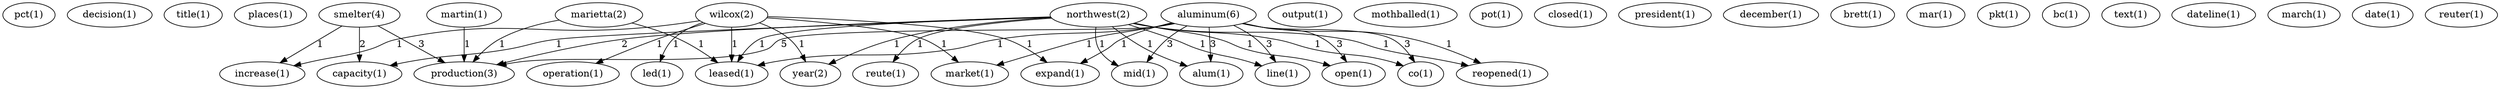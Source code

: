 digraph G {
  pct [ label="pct(1)" ];
  decision [ label="decision(1)" ];
  title [ label="title(1)" ];
  places [ label="places(1)" ];
  smelter [ label="smelter(4)" ];
  increase [ label="increase(1)" ];
  capacity [ label="capacity(1)" ];
  production [ label="production(3)" ];
  output [ label="output(1)" ];
  mothballed [ label="mothballed(1)" ];
  pot [ label="pot(1)" ];
  closed [ label="closed(1)" ];
  wilcox [ label="wilcox(2)" ];
  operation [ label="operation(1)" ];
  year [ label="year(2)" ];
  led [ label="led(1)" ];
  leased [ label="leased(1)" ];
  market [ label="market(1)" ];
  expand [ label="expand(1)" ];
  president [ label="president(1)" ];
  northwest [ label="northwest(2)" ];
  reute [ label="reute(1)" ];
  co [ label="co(1)" ];
  alum [ label="alum(1)" ];
  reopened [ label="reopened(1)" ];
  line [ label="line(1)" ];
  mid [ label="mid(1)" ];
  open [ label="open(1)" ];
  marietta [ label="marietta(2)" ];
  december [ label="december(1)" ];
  brett [ label="brett(1)" ];
  mar [ label="mar(1)" ];
  aluminum [ label="aluminum(6)" ];
  pkt [ label="pkt(1)" ];
  martin [ label="martin(1)" ];
  bc [ label="bc(1)" ];
  text [ label="text(1)" ];
  dateline [ label="dateline(1)" ];
  march [ label="march(1)" ];
  date [ label="date(1)" ];
  reuter [ label="reuter(1)" ];
  smelter -> increase [ label="1" ];
  smelter -> capacity [ label="2" ];
  smelter -> production [ label="3" ];
  wilcox -> increase [ label="1" ];
  wilcox -> operation [ label="1" ];
  wilcox -> year [ label="1" ];
  wilcox -> led [ label="1" ];
  wilcox -> leased [ label="1" ];
  wilcox -> market [ label="1" ];
  wilcox -> expand [ label="1" ];
  northwest -> year [ label="1" ];
  northwest -> reute [ label="1" ];
  northwest -> capacity [ label="1" ];
  northwest -> co [ label="1" ];
  northwest -> alum [ label="1" ];
  northwest -> reopened [ label="1" ];
  northwest -> line [ label="1" ];
  northwest -> mid [ label="1" ];
  northwest -> leased [ label="1" ];
  northwest -> open [ label="1" ];
  northwest -> production [ label="2" ];
  marietta -> leased [ label="1" ];
  marietta -> production [ label="1" ];
  aluminum -> co [ label="3" ];
  aluminum -> alum [ label="3" ];
  aluminum -> reopened [ label="1" ];
  aluminum -> line [ label="3" ];
  aluminum -> mid [ label="3" ];
  aluminum -> leased [ label="1" ];
  aluminum -> open [ label="3" ];
  aluminum -> production [ label="5" ];
  aluminum -> market [ label="1" ];
  aluminum -> expand [ label="1" ];
  martin -> production [ label="1" ];
}
